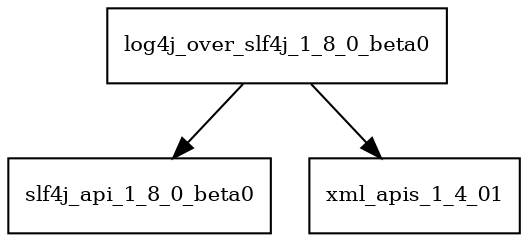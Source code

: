 digraph log4j_over_slf4j_1_8_0_beta0_dependencies {
  node [shape = box, fontsize=10.0];
  log4j_over_slf4j_1_8_0_beta0 -> slf4j_api_1_8_0_beta0;
  log4j_over_slf4j_1_8_0_beta0 -> xml_apis_1_4_01;
}
